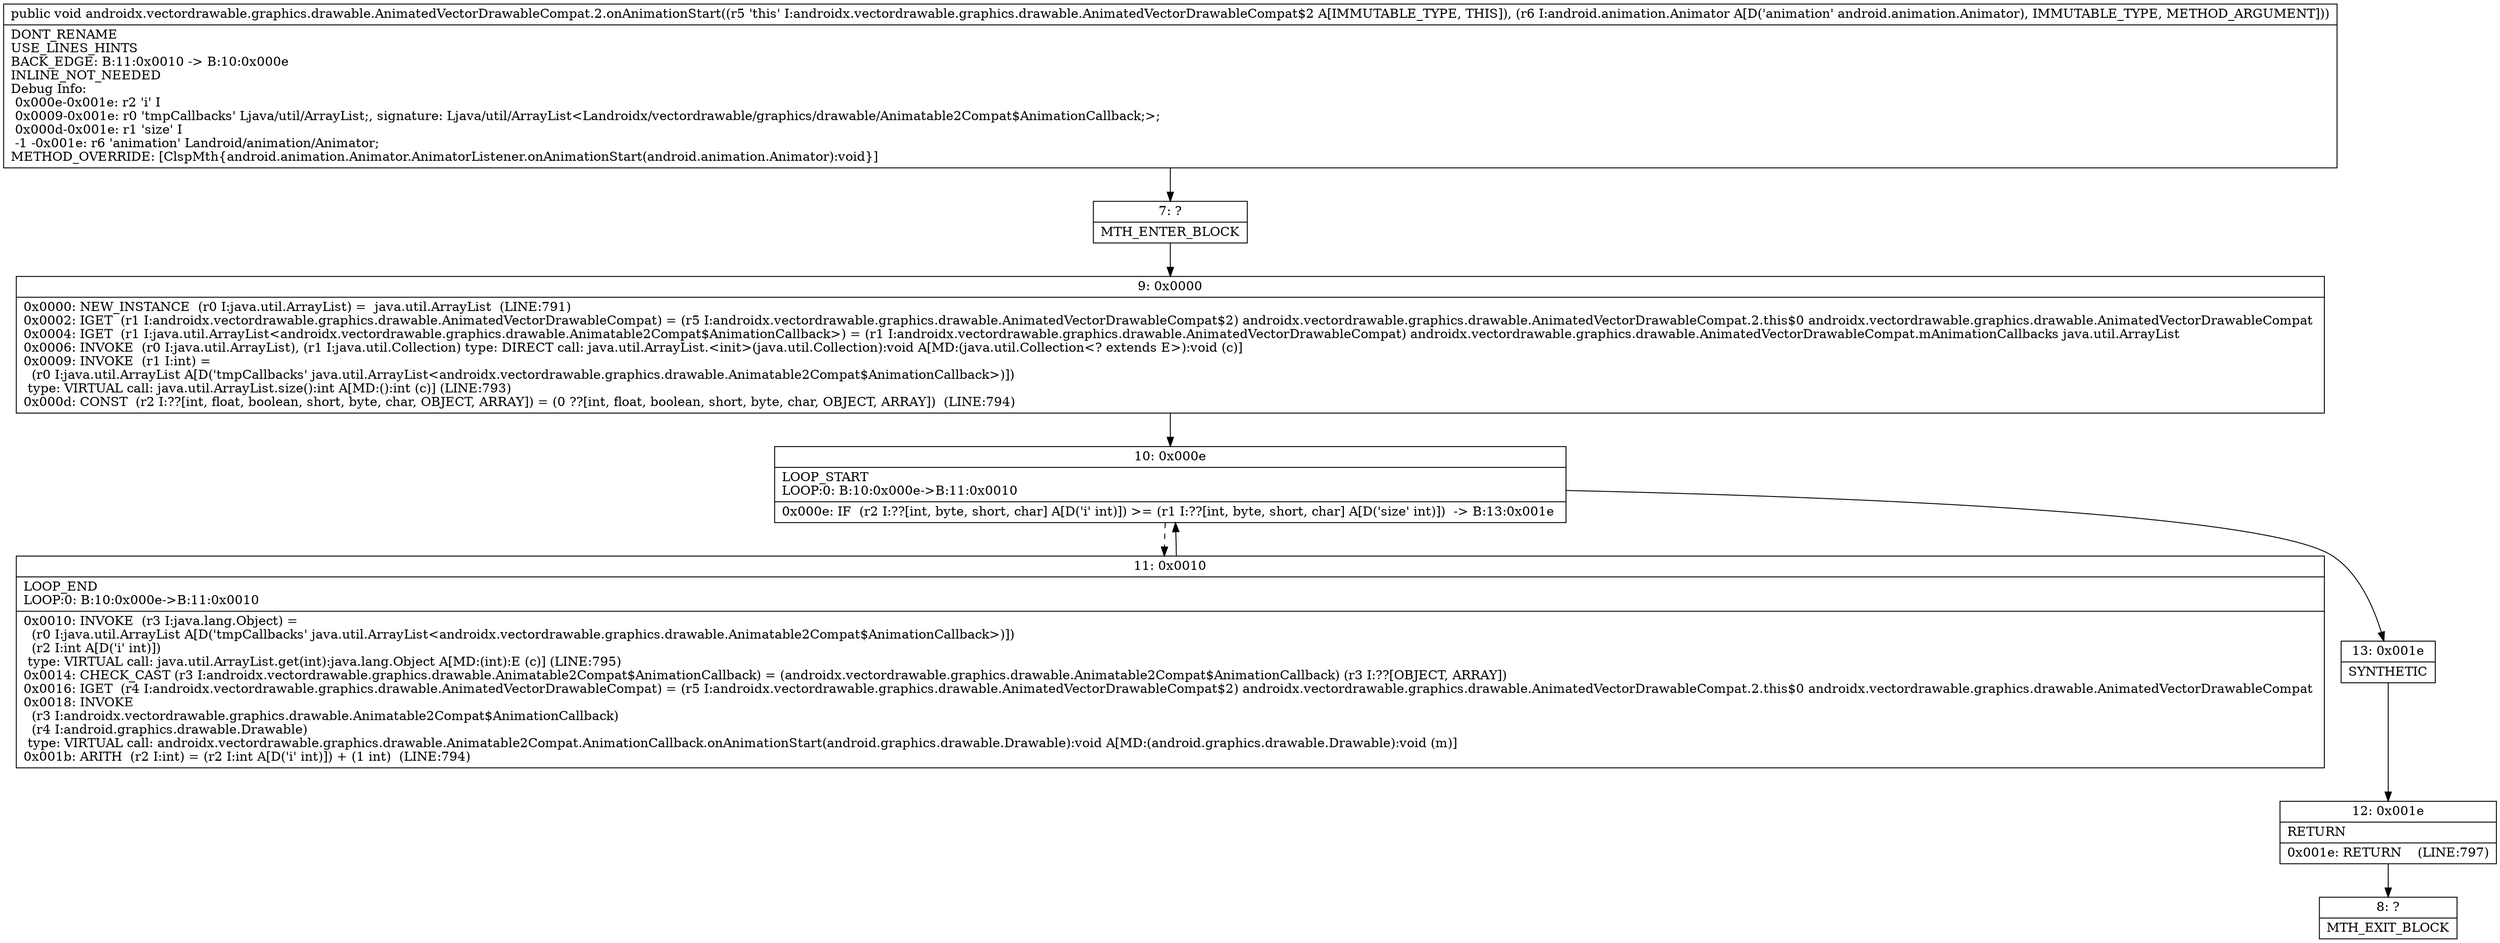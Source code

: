 digraph "CFG forandroidx.vectordrawable.graphics.drawable.AnimatedVectorDrawableCompat.2.onAnimationStart(Landroid\/animation\/Animator;)V" {
Node_7 [shape=record,label="{7\:\ ?|MTH_ENTER_BLOCK\l}"];
Node_9 [shape=record,label="{9\:\ 0x0000|0x0000: NEW_INSTANCE  (r0 I:java.util.ArrayList) =  java.util.ArrayList  (LINE:791)\l0x0002: IGET  (r1 I:androidx.vectordrawable.graphics.drawable.AnimatedVectorDrawableCompat) = (r5 I:androidx.vectordrawable.graphics.drawable.AnimatedVectorDrawableCompat$2) androidx.vectordrawable.graphics.drawable.AnimatedVectorDrawableCompat.2.this$0 androidx.vectordrawable.graphics.drawable.AnimatedVectorDrawableCompat \l0x0004: IGET  (r1 I:java.util.ArrayList\<androidx.vectordrawable.graphics.drawable.Animatable2Compat$AnimationCallback\>) = (r1 I:androidx.vectordrawable.graphics.drawable.AnimatedVectorDrawableCompat) androidx.vectordrawable.graphics.drawable.AnimatedVectorDrawableCompat.mAnimationCallbacks java.util.ArrayList \l0x0006: INVOKE  (r0 I:java.util.ArrayList), (r1 I:java.util.Collection) type: DIRECT call: java.util.ArrayList.\<init\>(java.util.Collection):void A[MD:(java.util.Collection\<? extends E\>):void (c)]\l0x0009: INVOKE  (r1 I:int) = \l  (r0 I:java.util.ArrayList A[D('tmpCallbacks' java.util.ArrayList\<androidx.vectordrawable.graphics.drawable.Animatable2Compat$AnimationCallback\>)])\l type: VIRTUAL call: java.util.ArrayList.size():int A[MD:():int (c)] (LINE:793)\l0x000d: CONST  (r2 I:??[int, float, boolean, short, byte, char, OBJECT, ARRAY]) = (0 ??[int, float, boolean, short, byte, char, OBJECT, ARRAY])  (LINE:794)\l}"];
Node_10 [shape=record,label="{10\:\ 0x000e|LOOP_START\lLOOP:0: B:10:0x000e\-\>B:11:0x0010\l|0x000e: IF  (r2 I:??[int, byte, short, char] A[D('i' int)]) \>= (r1 I:??[int, byte, short, char] A[D('size' int)])  \-\> B:13:0x001e \l}"];
Node_11 [shape=record,label="{11\:\ 0x0010|LOOP_END\lLOOP:0: B:10:0x000e\-\>B:11:0x0010\l|0x0010: INVOKE  (r3 I:java.lang.Object) = \l  (r0 I:java.util.ArrayList A[D('tmpCallbacks' java.util.ArrayList\<androidx.vectordrawable.graphics.drawable.Animatable2Compat$AnimationCallback\>)])\l  (r2 I:int A[D('i' int)])\l type: VIRTUAL call: java.util.ArrayList.get(int):java.lang.Object A[MD:(int):E (c)] (LINE:795)\l0x0014: CHECK_CAST (r3 I:androidx.vectordrawable.graphics.drawable.Animatable2Compat$AnimationCallback) = (androidx.vectordrawable.graphics.drawable.Animatable2Compat$AnimationCallback) (r3 I:??[OBJECT, ARRAY]) \l0x0016: IGET  (r4 I:androidx.vectordrawable.graphics.drawable.AnimatedVectorDrawableCompat) = (r5 I:androidx.vectordrawable.graphics.drawable.AnimatedVectorDrawableCompat$2) androidx.vectordrawable.graphics.drawable.AnimatedVectorDrawableCompat.2.this$0 androidx.vectordrawable.graphics.drawable.AnimatedVectorDrawableCompat \l0x0018: INVOKE  \l  (r3 I:androidx.vectordrawable.graphics.drawable.Animatable2Compat$AnimationCallback)\l  (r4 I:android.graphics.drawable.Drawable)\l type: VIRTUAL call: androidx.vectordrawable.graphics.drawable.Animatable2Compat.AnimationCallback.onAnimationStart(android.graphics.drawable.Drawable):void A[MD:(android.graphics.drawable.Drawable):void (m)]\l0x001b: ARITH  (r2 I:int) = (r2 I:int A[D('i' int)]) + (1 int)  (LINE:794)\l}"];
Node_13 [shape=record,label="{13\:\ 0x001e|SYNTHETIC\l}"];
Node_12 [shape=record,label="{12\:\ 0x001e|RETURN\l|0x001e: RETURN    (LINE:797)\l}"];
Node_8 [shape=record,label="{8\:\ ?|MTH_EXIT_BLOCK\l}"];
MethodNode[shape=record,label="{public void androidx.vectordrawable.graphics.drawable.AnimatedVectorDrawableCompat.2.onAnimationStart((r5 'this' I:androidx.vectordrawable.graphics.drawable.AnimatedVectorDrawableCompat$2 A[IMMUTABLE_TYPE, THIS]), (r6 I:android.animation.Animator A[D('animation' android.animation.Animator), IMMUTABLE_TYPE, METHOD_ARGUMENT]))  | DONT_RENAME\lUSE_LINES_HINTS\lBACK_EDGE: B:11:0x0010 \-\> B:10:0x000e\lINLINE_NOT_NEEDED\lDebug Info:\l  0x000e\-0x001e: r2 'i' I\l  0x0009\-0x001e: r0 'tmpCallbacks' Ljava\/util\/ArrayList;, signature: Ljava\/util\/ArrayList\<Landroidx\/vectordrawable\/graphics\/drawable\/Animatable2Compat$AnimationCallback;\>;\l  0x000d\-0x001e: r1 'size' I\l  \-1 \-0x001e: r6 'animation' Landroid\/animation\/Animator;\lMETHOD_OVERRIDE: [ClspMth\{android.animation.Animator.AnimatorListener.onAnimationStart(android.animation.Animator):void\}]\l}"];
MethodNode -> Node_7;Node_7 -> Node_9;
Node_9 -> Node_10;
Node_10 -> Node_11[style=dashed];
Node_10 -> Node_13;
Node_11 -> Node_10;
Node_13 -> Node_12;
Node_12 -> Node_8;
}

